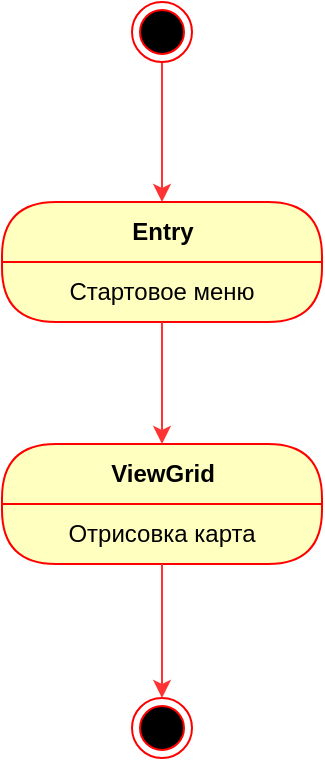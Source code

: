 <mxfile version="10.7.9" type="device"><diagram id="PVwDP-s-72mGKJjVoQPr" name="Page-1"><mxGraphModel dx="1327" dy="778" grid="1" gridSize="10" guides="1" tooltips="1" connect="1" arrows="1" fold="1" page="1" pageScale="1" pageWidth="827" pageHeight="1169" math="0" shadow="0"><root><mxCell id="0"/><mxCell id="1" parent="0"/><mxCell id="6EXYLW4Ia1xxiFU-kfxT-5" style="edgeStyle=orthogonalEdgeStyle;rounded=0;orthogonalLoop=1;jettySize=auto;html=1;exitX=0.5;exitY=1;exitDx=0;exitDy=0;entryX=0.5;entryY=0;entryDx=0;entryDy=0;strokeColor=#FF3333;" edge="1" parent="1" source="6EXYLW4Ia1xxiFU-kfxT-1" target="6EXYLW4Ia1xxiFU-kfxT-2"><mxGeometry relative="1" as="geometry"/></mxCell><mxCell id="6EXYLW4Ia1xxiFU-kfxT-1" value="" style="ellipse;html=1;shape=endState;fillColor=#000000;strokeColor=#ff0000;" vertex="1" parent="1"><mxGeometry x="398" y="38" width="30" height="30" as="geometry"/></mxCell><mxCell id="6EXYLW4Ia1xxiFU-kfxT-2" value="Entry" style="swimlane;html=1;fontStyle=1;align=center;verticalAlign=middle;childLayout=stackLayout;horizontal=1;startSize=30;horizontalStack=0;resizeParent=0;resizeLast=1;container=0;fontColor=#000000;collapsible=0;rounded=1;arcSize=30;strokeColor=#ff0000;fillColor=#ffffc0;swimlaneFillColor=#ffffc0;" vertex="1" parent="1"><mxGeometry x="333" y="138" width="160" height="60" as="geometry"/></mxCell><mxCell id="6EXYLW4Ia1xxiFU-kfxT-3" value="&lt;div&gt;Стартовое меню&lt;/div&gt;" style="text;html=1;strokeColor=none;fillColor=none;align=center;verticalAlign=middle;spacingLeft=4;spacingRight=4;whiteSpace=wrap;overflow=hidden;rotatable=0;fontColor=#000000;" vertex="1" parent="6EXYLW4Ia1xxiFU-kfxT-2"><mxGeometry y="30" width="160" height="30" as="geometry"/></mxCell><mxCell id="6EXYLW4Ia1xxiFU-kfxT-7" value="ViewGrid" style="swimlane;html=1;fontStyle=1;align=center;verticalAlign=middle;childLayout=stackLayout;horizontal=1;startSize=30;horizontalStack=0;resizeParent=0;resizeLast=1;container=0;fontColor=#000000;collapsible=0;rounded=1;arcSize=30;strokeColor=#ff0000;fillColor=#ffffc0;swimlaneFillColor=#ffffc0;" vertex="1" parent="1"><mxGeometry x="333" y="259" width="160" height="60" as="geometry"/></mxCell><mxCell id="6EXYLW4Ia1xxiFU-kfxT-8" value="Отрисовка карта" style="text;html=1;strokeColor=none;fillColor=none;align=center;verticalAlign=middle;spacingLeft=4;spacingRight=4;whiteSpace=wrap;overflow=hidden;rotatable=0;fontColor=#000000;" vertex="1" parent="6EXYLW4Ia1xxiFU-kfxT-7"><mxGeometry y="30" width="160" height="30" as="geometry"/></mxCell><mxCell id="6EXYLW4Ia1xxiFU-kfxT-9" style="edgeStyle=orthogonalEdgeStyle;rounded=0;orthogonalLoop=1;jettySize=auto;html=1;exitX=0.5;exitY=1;exitDx=0;exitDy=0;entryX=0.5;entryY=0;entryDx=0;entryDy=0;strokeColor=#FF3333;" edge="1" parent="1" source="6EXYLW4Ia1xxiFU-kfxT-3" target="6EXYLW4Ia1xxiFU-kfxT-7"><mxGeometry relative="1" as="geometry"/></mxCell><mxCell id="6EXYLW4Ia1xxiFU-kfxT-10" value="" style="ellipse;html=1;shape=endState;fillColor=#000000;strokeColor=#ff0000;" vertex="1" parent="1"><mxGeometry x="398" y="386" width="30" height="30" as="geometry"/></mxCell><mxCell id="6EXYLW4Ia1xxiFU-kfxT-11" style="edgeStyle=orthogonalEdgeStyle;rounded=0;orthogonalLoop=1;jettySize=auto;html=1;exitX=0.5;exitY=1;exitDx=0;exitDy=0;strokeColor=#FF3333;" edge="1" parent="1" source="6EXYLW4Ia1xxiFU-kfxT-8" target="6EXYLW4Ia1xxiFU-kfxT-10"><mxGeometry relative="1" as="geometry"/></mxCell></root></mxGraphModel></diagram></mxfile>